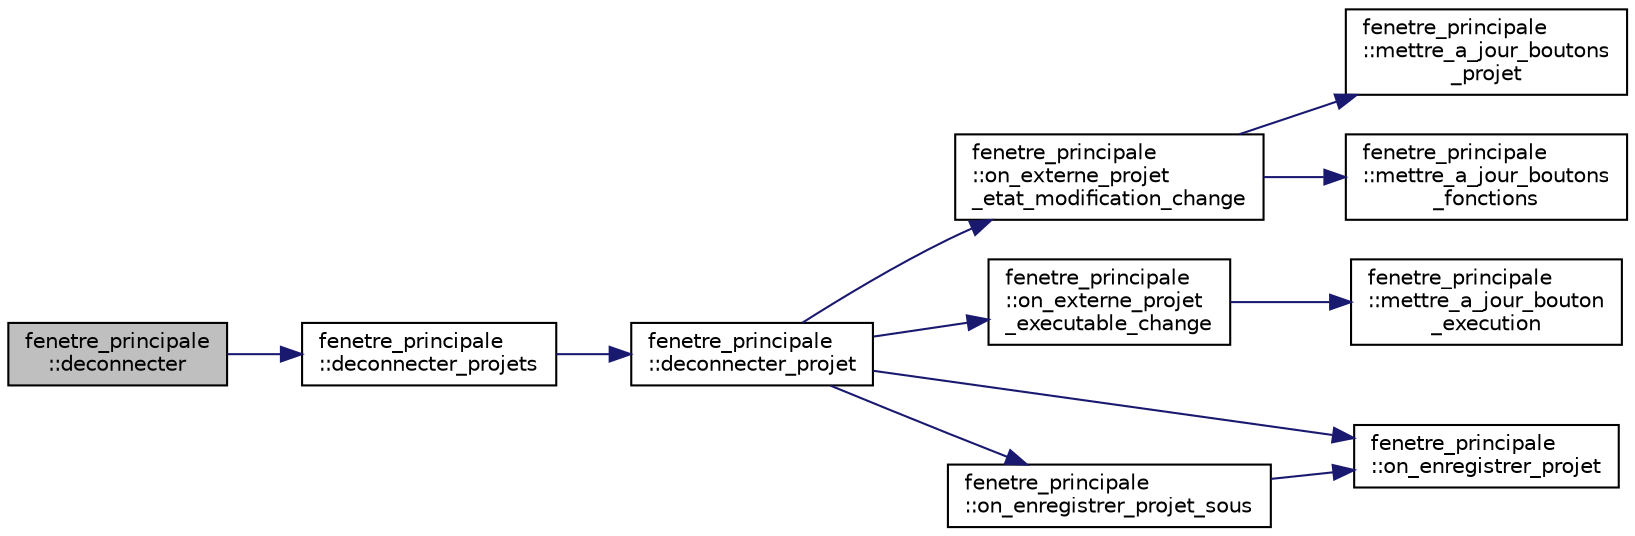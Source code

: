 digraph "fenetre_principale::deconnecter"
{
  edge [fontname="Helvetica",fontsize="10",labelfontname="Helvetica",labelfontsize="10"];
  node [fontname="Helvetica",fontsize="10",shape=record];
  rankdir="LR";
  Node117 [label="fenetre_principale\l::deconnecter",height=0.2,width=0.4,color="black", fillcolor="grey75", style="filled", fontcolor="black"];
  Node117 -> Node118 [color="midnightblue",fontsize="10",style="solid",fontname="Helvetica"];
  Node118 [label="fenetre_principale\l::deconnecter_projets",height=0.2,width=0.4,color="black", fillcolor="white", style="filled",URL="$classfenetre__principale.html#a8b316bf468199a13edc6433f56f73eec",tooltip="Retire les connections de tous les projets. "];
  Node118 -> Node119 [color="midnightblue",fontsize="10",style="solid",fontname="Helvetica"];
  Node119 [label="fenetre_principale\l::deconnecter_projet",height=0.2,width=0.4,color="black", fillcolor="white", style="filled",URL="$classfenetre__principale.html#a22d6f55191f52646244f97ac3bb903c2",tooltip="Retire les connections pour un projet donné. "];
  Node119 -> Node120 [color="midnightblue",fontsize="10",style="solid",fontname="Helvetica"];
  Node120 [label="fenetre_principale\l::on_externe_projet\l_etat_modification_change",height=0.2,width=0.4,color="black", fillcolor="white", style="filled",URL="$classfenetre__principale.html#aa3031f71451237710b8e71ffc9df4f23",tooltip="Fonction appelée lorsque l&#39;état de modification d&#39;un projet change. "];
  Node120 -> Node121 [color="midnightblue",fontsize="10",style="solid",fontname="Helvetica"];
  Node121 [label="fenetre_principale\l::mettre_a_jour_boutons\l_projet",height=0.2,width=0.4,color="black", fillcolor="white", style="filled",URL="$classfenetre__principale.html#a254e577618618631bd05597f6630fcc4",tooltip="Met à jour les boutons de la fenêtre selon un projet donné. "];
  Node120 -> Node122 [color="midnightblue",fontsize="10",style="solid",fontname="Helvetica"];
  Node122 [label="fenetre_principale\l::mettre_a_jour_boutons\l_fonctions",height=0.2,width=0.4,color="black", fillcolor="white", style="filled",URL="$classfenetre__principale.html#a0e4687512b180aef1eb6f75359b13cee",tooltip="Met à jour les boutons d&#39;ajout de fonctions selon un objet donné. "];
  Node119 -> Node123 [color="midnightblue",fontsize="10",style="solid",fontname="Helvetica"];
  Node123 [label="fenetre_principale\l::on_externe_projet\l_executable_change",height=0.2,width=0.4,color="black", fillcolor="white", style="filled",URL="$classfenetre__principale.html#aac51e3e43a291658385b410ad158f24d",tooltip="Fonction appelée lorsque l&#39;état d&#39;exécutabitlité d&#39;un projet change. "];
  Node123 -> Node124 [color="midnightblue",fontsize="10",style="solid",fontname="Helvetica"];
  Node124 [label="fenetre_principale\l::mettre_a_jour_bouton\l_execution",height=0.2,width=0.4,color="black", fillcolor="white", style="filled",URL="$classfenetre__principale.html#a91384185c4d7425bb5c1d12072cabeae",tooltip="Met à jour les boutons d&#39;exécution selon un projet donné. "];
  Node119 -> Node125 [color="midnightblue",fontsize="10",style="solid",fontname="Helvetica"];
  Node125 [label="fenetre_principale\l::on_enregistrer_projet",height=0.2,width=0.4,color="black", fillcolor="white", style="filled",URL="$classfenetre__principale.html#a31a75b71153c61bb51cc1226eed99cfa",tooltip="Enregistre un projet donné avec un nom de fichier spécifié. "];
  Node119 -> Node126 [color="midnightblue",fontsize="10",style="solid",fontname="Helvetica"];
  Node126 [label="fenetre_principale\l::on_enregistrer_projet_sous",height=0.2,width=0.4,color="black", fillcolor="white", style="filled",URL="$classfenetre__principale.html#adaef8393373145bd29e7c168b518ede4",tooltip="Enregistre un projet donné sous. "];
  Node126 -> Node125 [color="midnightblue",fontsize="10",style="solid",fontname="Helvetica"];
}
